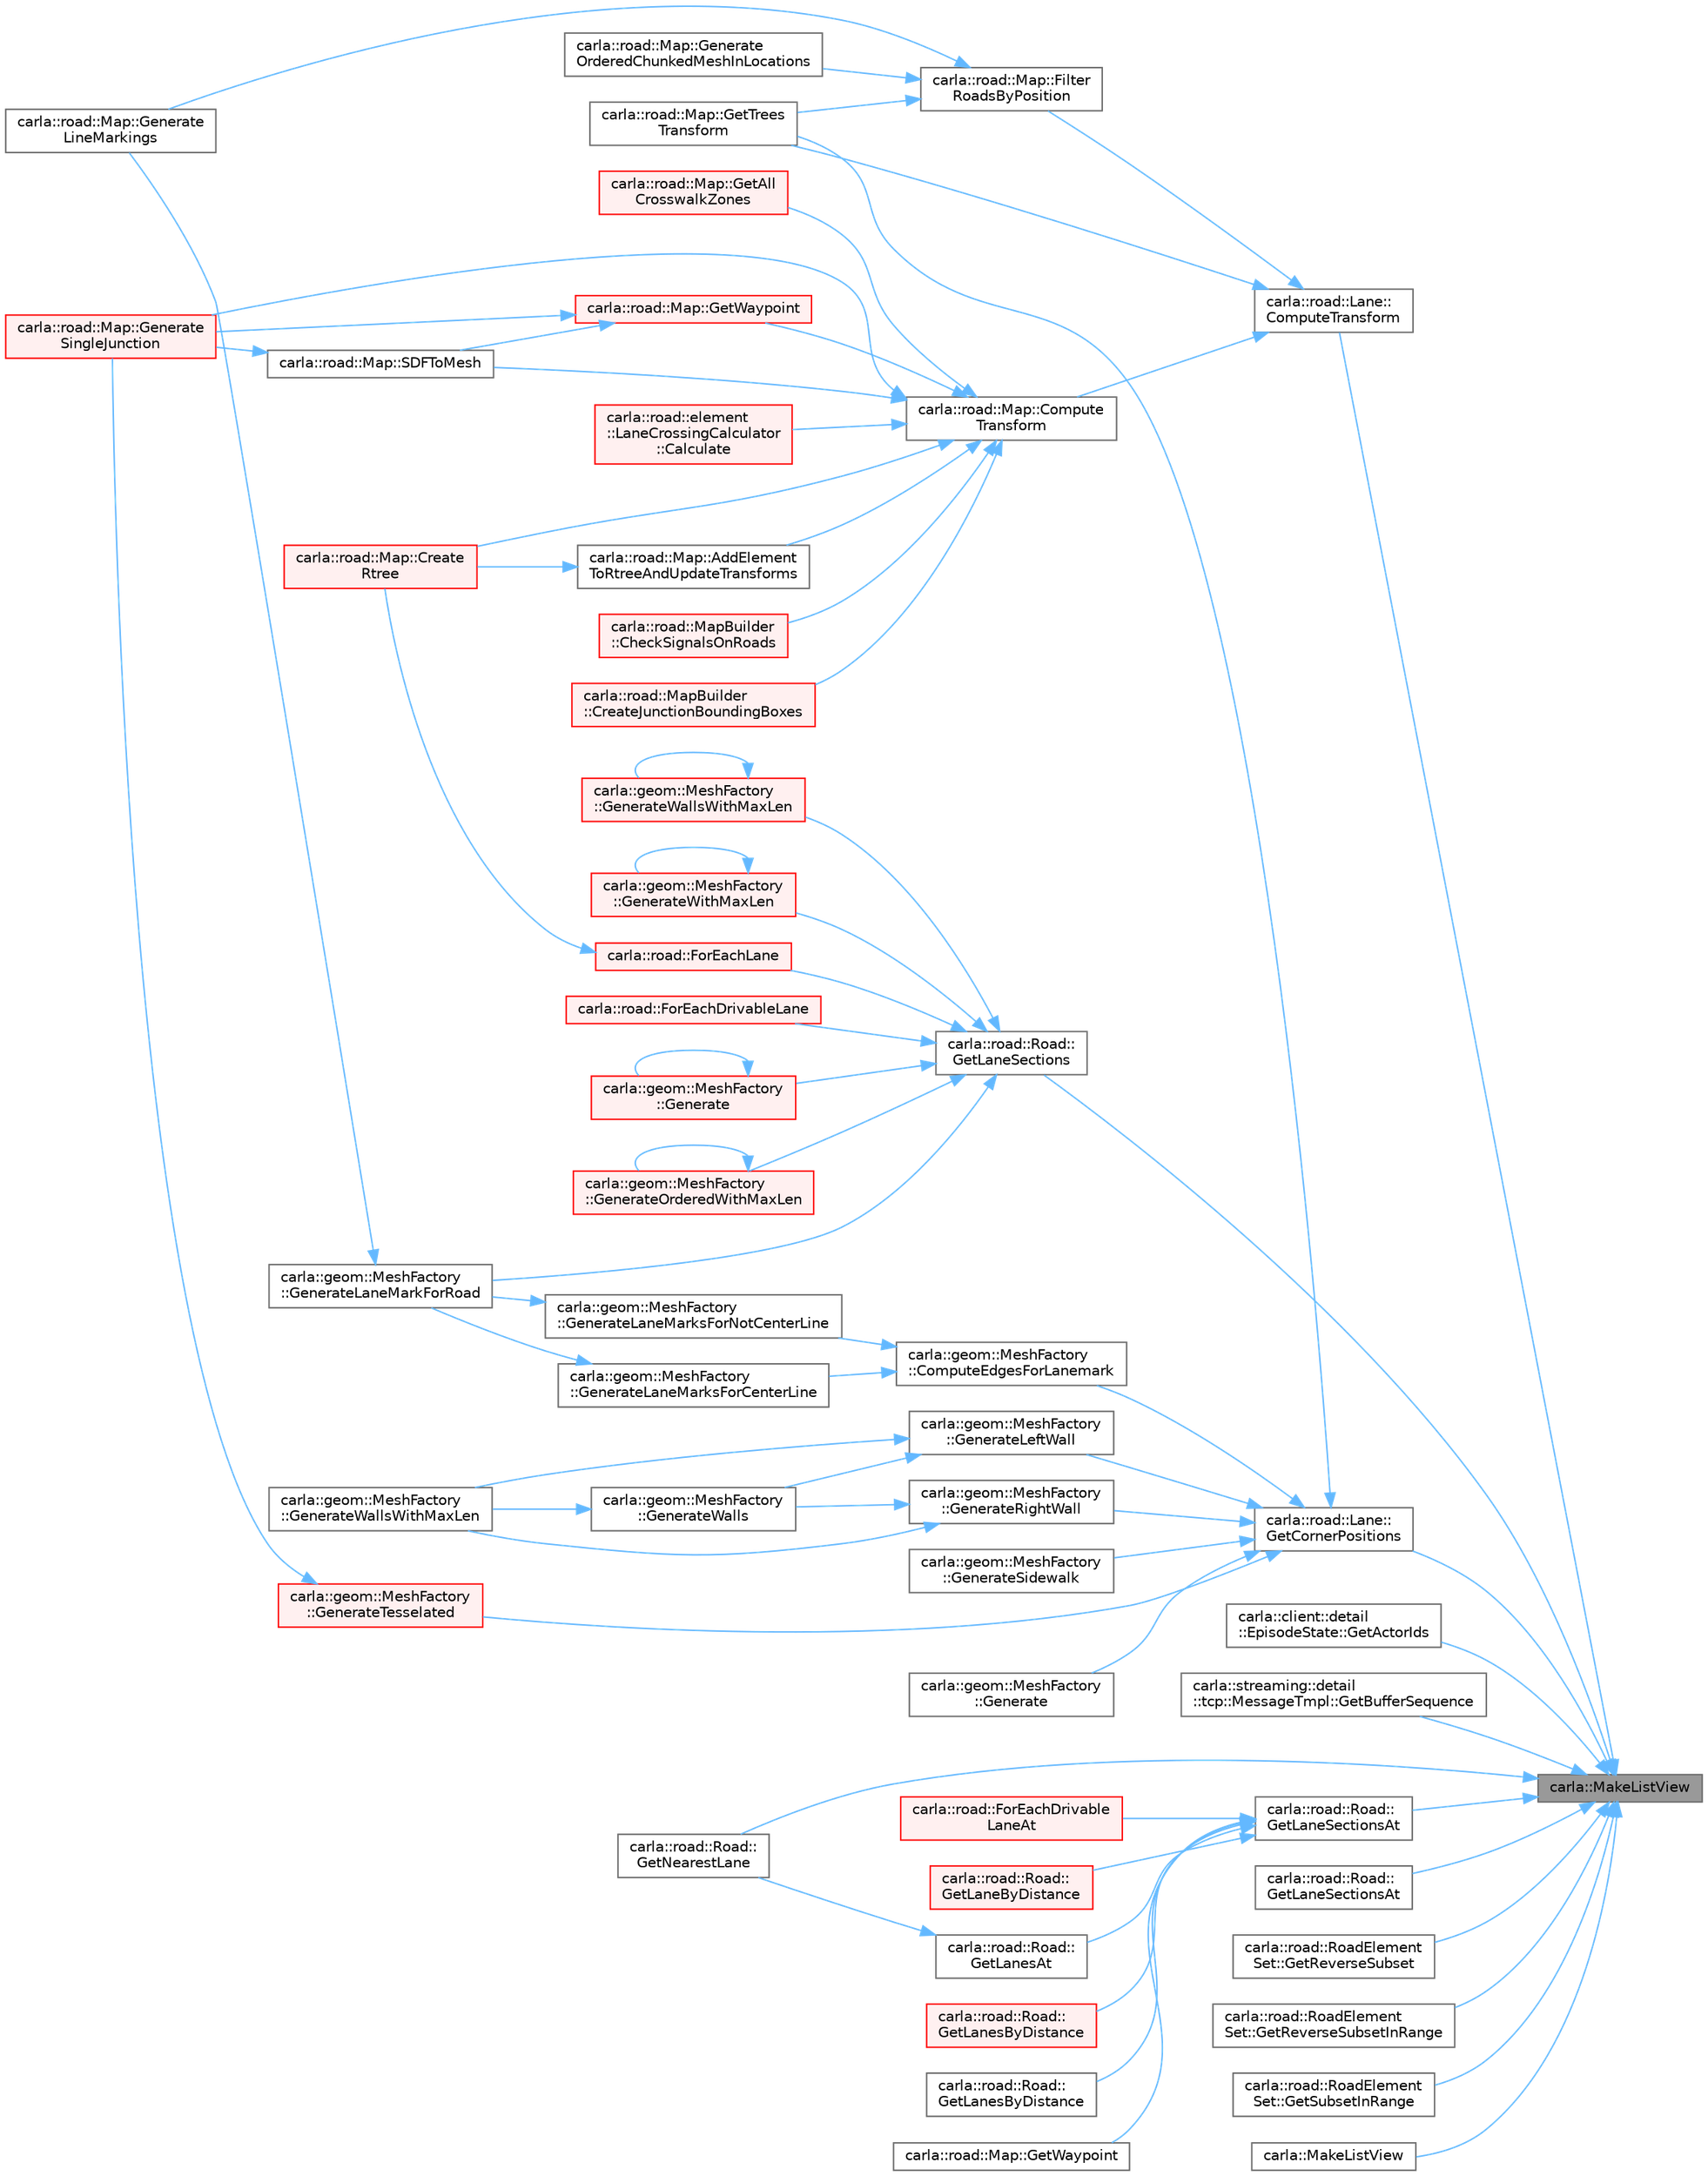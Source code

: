 digraph "carla::MakeListView"
{
 // INTERACTIVE_SVG=YES
 // LATEX_PDF_SIZE
  bgcolor="transparent";
  edge [fontname=Helvetica,fontsize=10,labelfontname=Helvetica,labelfontsize=10];
  node [fontname=Helvetica,fontsize=10,shape=box,height=0.2,width=0.4];
  rankdir="RL";
  Node1 [id="Node000001",label="carla::MakeListView",height=0.2,width=0.4,color="gray40", fillcolor="grey60", style="filled", fontcolor="black",tooltip=" "];
  Node1 -> Node2 [id="edge1_Node000001_Node000002",dir="back",color="steelblue1",style="solid",tooltip=" "];
  Node2 [id="Node000002",label="carla::road::Lane::\lComputeTransform",height=0.2,width=0.4,color="grey40", fillcolor="white", style="filled",URL="$df/d85/classcarla_1_1road_1_1Lane.html#a5b6a44fb0e0cd41e21557e93f913f45a",tooltip=" "];
  Node2 -> Node3 [id="edge2_Node000002_Node000003",dir="back",color="steelblue1",style="solid",tooltip=" "];
  Node3 [id="Node000003",label="carla::road::Map::Compute\lTransform",height=0.2,width=0.4,color="grey40", fillcolor="white", style="filled",URL="$d0/d34/classcarla_1_1road_1_1Map.html#ab92716131e75fa9760042389d14f56a2",tooltip=" "];
  Node3 -> Node4 [id="edge3_Node000003_Node000004",dir="back",color="steelblue1",style="solid",tooltip=" "];
  Node4 [id="Node000004",label="carla::road::Map::AddElement\lToRtreeAndUpdateTransforms",height=0.2,width=0.4,color="grey40", fillcolor="white", style="filled",URL="$d0/d34/classcarla_1_1road_1_1Map.html#a36af7faea3211dab99511c59e06c52c2",tooltip=" "];
  Node4 -> Node5 [id="edge4_Node000004_Node000005",dir="back",color="steelblue1",style="solid",tooltip=" "];
  Node5 [id="Node000005",label="carla::road::Map::Create\lRtree",height=0.2,width=0.4,color="red", fillcolor="#FFF0F0", style="filled",URL="$d0/d34/classcarla_1_1road_1_1Map.html#ad30ed42bc1a8089df7d63ec8cdfa3e72",tooltip=" "];
  Node3 -> Node7 [id="edge5_Node000003_Node000007",dir="back",color="steelblue1",style="solid",tooltip=" "];
  Node7 [id="Node000007",label="carla::road::element\l::LaneCrossingCalculator\l::Calculate",height=0.2,width=0.4,color="red", fillcolor="#FFF0F0", style="filled",URL="$d2/d60/classcarla_1_1road_1_1element_1_1LaneCrossingCalculator.html#a589511f573df9e9c46c55a7a46c02cd6",tooltip=" "];
  Node3 -> Node9 [id="edge6_Node000003_Node000009",dir="back",color="steelblue1",style="solid",tooltip=" "];
  Node9 [id="Node000009",label="carla::road::MapBuilder\l::CheckSignalsOnRoads",height=0.2,width=0.4,color="red", fillcolor="#FFF0F0", style="filled",URL="$de/d16/classcarla_1_1road_1_1MapBuilder.html#af3773de062a9e9aec4310f024f19ba28",tooltip="Checks signals overlapping driving lanes and emits a warning"];
  Node3 -> Node29 [id="edge7_Node000003_Node000029",dir="back",color="steelblue1",style="solid",tooltip=" "];
  Node29 [id="Node000029",label="carla::road::MapBuilder\l::CreateJunctionBoundingBoxes",height=0.2,width=0.4,color="red", fillcolor="#FFF0F0", style="filled",URL="$de/d16/classcarla_1_1road_1_1MapBuilder.html#ab0d9fe008defb1501769cf62f8cadf14",tooltip="Create the bounding boxes of each junction"];
  Node3 -> Node5 [id="edge8_Node000003_Node000005",dir="back",color="steelblue1",style="solid",tooltip=" "];
  Node3 -> Node30 [id="edge9_Node000003_Node000030",dir="back",color="steelblue1",style="solid",tooltip=" "];
  Node30 [id="Node000030",label="carla::road::Map::Generate\lSingleJunction",height=0.2,width=0.4,color="red", fillcolor="#FFF0F0", style="filled",URL="$d0/d34/classcarla_1_1road_1_1Map.html#accf4f345bb9db4bcd6cdd9e6fec322cc",tooltip=" "];
  Node3 -> Node33 [id="edge10_Node000003_Node000033",dir="back",color="steelblue1",style="solid",tooltip=" "];
  Node33 [id="Node000033",label="carla::road::Map::GetAll\lCrosswalkZones",height=0.2,width=0.4,color="red", fillcolor="#FFF0F0", style="filled",URL="$d0/d34/classcarla_1_1road_1_1Map.html#ad5c36d945ee852b47b55e7d3210a20d0",tooltip="Returns a list of locations defining 2d areas, when a location is repeated an area is finished"];
  Node3 -> Node35 [id="edge11_Node000003_Node000035",dir="back",color="steelblue1",style="solid",tooltip=" "];
  Node35 [id="Node000035",label="carla::road::Map::GetWaypoint",height=0.2,width=0.4,color="red", fillcolor="#FFF0F0", style="filled",URL="$d0/d34/classcarla_1_1road_1_1Map.html#a39f0ccacb98f62b339de96c69621543b",tooltip=" "];
  Node35 -> Node30 [id="edge12_Node000035_Node000030",dir="back",color="steelblue1",style="solid",tooltip=" "];
  Node35 -> Node38 [id="edge13_Node000035_Node000038",dir="back",color="steelblue1",style="solid",tooltip=" "];
  Node38 [id="Node000038",label="carla::road::Map::SDFToMesh",height=0.2,width=0.4,color="grey40", fillcolor="white", style="filled",URL="$d0/d34/classcarla_1_1road_1_1Map.html#a1653a470bdf6e93b0471773b2e079847",tooltip=" "];
  Node38 -> Node30 [id="edge14_Node000038_Node000030",dir="back",color="steelblue1",style="solid",tooltip=" "];
  Node3 -> Node38 [id="edge15_Node000003_Node000038",dir="back",color="steelblue1",style="solid",tooltip=" "];
  Node2 -> Node39 [id="edge16_Node000002_Node000039",dir="back",color="steelblue1",style="solid",tooltip=" "];
  Node39 [id="Node000039",label="carla::road::Map::Filter\lRoadsByPosition",height=0.2,width=0.4,color="grey40", fillcolor="white", style="filled",URL="$d0/d34/classcarla_1_1road_1_1Map.html#a3552f28db07d8de3e0a41d693412171e",tooltip=" "];
  Node39 -> Node40 [id="edge17_Node000039_Node000040",dir="back",color="steelblue1",style="solid",tooltip=" "];
  Node40 [id="Node000040",label="carla::road::Map::Generate\lLineMarkings",height=0.2,width=0.4,color="grey40", fillcolor="white", style="filled",URL="$d0/d34/classcarla_1_1road_1_1Map.html#ad84d5990ccd301600bdf6863ed04dcdd",tooltip="Buids a list of meshes related with LineMarkings"];
  Node39 -> Node32 [id="edge18_Node000039_Node000032",dir="back",color="steelblue1",style="solid",tooltip=" "];
  Node32 [id="Node000032",label="carla::road::Map::Generate\lOrderedChunkedMeshInLocations",height=0.2,width=0.4,color="grey40", fillcolor="white", style="filled",URL="$d0/d34/classcarla_1_1road_1_1Map.html#ac77235567699cc2853177c441390fd14",tooltip=" "];
  Node39 -> Node41 [id="edge19_Node000039_Node000041",dir="back",color="steelblue1",style="solid",tooltip=" "];
  Node41 [id="Node000041",label="carla::road::Map::GetTrees\lTransform",height=0.2,width=0.4,color="grey40", fillcolor="white", style="filled",URL="$d0/d34/classcarla_1_1road_1_1Map.html#a17e65cd8e5fb3d61bf5a732bf225710d",tooltip=" "];
  Node2 -> Node41 [id="edge20_Node000002_Node000041",dir="back",color="steelblue1",style="solid",tooltip=" "];
  Node1 -> Node42 [id="edge21_Node000001_Node000042",dir="back",color="steelblue1",style="solid",tooltip=" "];
  Node42 [id="Node000042",label="carla::client::detail\l::EpisodeState::GetActorIds",height=0.2,width=0.4,color="grey40", fillcolor="white", style="filled",URL="$d5/dbf/classcarla_1_1client_1_1detail_1_1EpisodeState.html#ab78b332a9f57210591809e0559cd2d9e",tooltip=" "];
  Node1 -> Node43 [id="edge22_Node000001_Node000043",dir="back",color="steelblue1",style="solid",tooltip=" "];
  Node43 [id="Node000043",label="carla::streaming::detail\l::tcp::MessageTmpl::GetBufferSequence",height=0.2,width=0.4,color="grey40", fillcolor="white", style="filled",URL="$db/df7/classcarla_1_1streaming_1_1detail_1_1tcp_1_1MessageTmpl.html#a4e8a9b2432b3522d3ac151f2e4c63965",tooltip=" "];
  Node1 -> Node44 [id="edge23_Node000001_Node000044",dir="back",color="steelblue1",style="solid",tooltip=" "];
  Node44 [id="Node000044",label="carla::road::Lane::\lGetCornerPositions",height=0.2,width=0.4,color="grey40", fillcolor="white", style="filled",URL="$df/d85/classcarla_1_1road_1_1Lane.html#ae0d376fa422b14e54af3a702e1b8385a",tooltip="Computes the location of the edges given a s"];
  Node44 -> Node45 [id="edge24_Node000044_Node000045",dir="back",color="steelblue1",style="solid",tooltip=" "];
  Node45 [id="Node000045",label="carla::geom::MeshFactory\l::ComputeEdgesForLanemark",height=0.2,width=0.4,color="grey40", fillcolor="white", style="filled",URL="$d6/d3d/classcarla_1_1geom_1_1MeshFactory.html#a512234aafe71530fd0cff32d9a27a4e4",tooltip=" "];
  Node45 -> Node46 [id="edge25_Node000045_Node000046",dir="back",color="steelblue1",style="solid",tooltip=" "];
  Node46 [id="Node000046",label="carla::geom::MeshFactory\l::GenerateLaneMarksForCenterLine",height=0.2,width=0.4,color="grey40", fillcolor="white", style="filled",URL="$d6/d3d/classcarla_1_1geom_1_1MeshFactory.html#a5744e75d34e0a3514892d4a9b7906652",tooltip=" "];
  Node46 -> Node47 [id="edge26_Node000046_Node000047",dir="back",color="steelblue1",style="solid",tooltip=" "];
  Node47 [id="Node000047",label="carla::geom::MeshFactory\l::GenerateLaneMarkForRoad",height=0.2,width=0.4,color="grey40", fillcolor="white", style="filled",URL="$d6/d3d/classcarla_1_1geom_1_1MeshFactory.html#a6228f1a0673c73589a0816085fbc2900",tooltip=" "];
  Node47 -> Node40 [id="edge27_Node000047_Node000040",dir="back",color="steelblue1",style="solid",tooltip=" "];
  Node45 -> Node48 [id="edge28_Node000045_Node000048",dir="back",color="steelblue1",style="solid",tooltip=" "];
  Node48 [id="Node000048",label="carla::geom::MeshFactory\l::GenerateLaneMarksForNotCenterLine",height=0.2,width=0.4,color="grey40", fillcolor="white", style="filled",URL="$d6/d3d/classcarla_1_1geom_1_1MeshFactory.html#aad2ea408b3032e959e384431becd860b",tooltip=" "];
  Node48 -> Node47 [id="edge29_Node000048_Node000047",dir="back",color="steelblue1",style="solid",tooltip=" "];
  Node44 -> Node49 [id="edge30_Node000044_Node000049",dir="back",color="steelblue1",style="solid",tooltip=" "];
  Node49 [id="Node000049",label="carla::geom::MeshFactory\l::Generate",height=0.2,width=0.4,color="grey40", fillcolor="white", style="filled",URL="$d6/d3d/classcarla_1_1geom_1_1MeshFactory.html#a1e3c826505f82d1ddffd9f40c39cfa2a",tooltip="Generates a mesh that defines a lane from a given s start and end"];
  Node44 -> Node50 [id="edge31_Node000044_Node000050",dir="back",color="steelblue1",style="solid",tooltip=" "];
  Node50 [id="Node000050",label="carla::geom::MeshFactory\l::GenerateLeftWall",height=0.2,width=0.4,color="grey40", fillcolor="white", style="filled",URL="$d6/d3d/classcarla_1_1geom_1_1MeshFactory.html#a202f9750d3be15d0af4b42b3a90f3662",tooltip="Generates a wall-like mesh at the left side of the lane"];
  Node50 -> Node51 [id="edge32_Node000050_Node000051",dir="back",color="steelblue1",style="solid",tooltip=" "];
  Node51 [id="Node000051",label="carla::geom::MeshFactory\l::GenerateWalls",height=0.2,width=0.4,color="grey40", fillcolor="white", style="filled",URL="$d6/d3d/classcarla_1_1geom_1_1MeshFactory.html#aec242ce8214cea646ba254c0cfc0176a",tooltip="Genrates a mesh representing a wall on the road corners to avoid cars falling down"];
  Node51 -> Node52 [id="edge33_Node000051_Node000052",dir="back",color="steelblue1",style="solid",tooltip=" "];
  Node52 [id="Node000052",label="carla::geom::MeshFactory\l::GenerateWallsWithMaxLen",height=0.2,width=0.4,color="grey40", fillcolor="white", style="filled",URL="$d6/d3d/classcarla_1_1geom_1_1MeshFactory.html#a5588f2f98ea42ade1082db0ef1c8ce7b",tooltip="Generates a list of meshes that defines a lane_section safety wall with a maximum length"];
  Node50 -> Node52 [id="edge34_Node000050_Node000052",dir="back",color="steelblue1",style="solid",tooltip=" "];
  Node44 -> Node53 [id="edge35_Node000044_Node000053",dir="back",color="steelblue1",style="solid",tooltip=" "];
  Node53 [id="Node000053",label="carla::geom::MeshFactory\l::GenerateRightWall",height=0.2,width=0.4,color="grey40", fillcolor="white", style="filled",URL="$d6/d3d/classcarla_1_1geom_1_1MeshFactory.html#a11c673db2f69ad3c21ebba4d068b8c6c",tooltip="Generates a wall-like mesh at the right side of the lane"];
  Node53 -> Node51 [id="edge36_Node000053_Node000051",dir="back",color="steelblue1",style="solid",tooltip=" "];
  Node53 -> Node52 [id="edge37_Node000053_Node000052",dir="back",color="steelblue1",style="solid",tooltip=" "];
  Node44 -> Node54 [id="edge38_Node000044_Node000054",dir="back",color="steelblue1",style="solid",tooltip=" "];
  Node54 [id="Node000054",label="carla::geom::MeshFactory\l::GenerateSidewalk",height=0.2,width=0.4,color="grey40", fillcolor="white", style="filled",URL="$d6/d3d/classcarla_1_1geom_1_1MeshFactory.html#a307f715a3e409fd5db0ce50f45c40478",tooltip=" "];
  Node44 -> Node55 [id="edge39_Node000044_Node000055",dir="back",color="steelblue1",style="solid",tooltip=" "];
  Node55 [id="Node000055",label="carla::geom::MeshFactory\l::GenerateTesselated",height=0.2,width=0.4,color="red", fillcolor="#FFF0F0", style="filled",URL="$d6/d3d/classcarla_1_1geom_1_1MeshFactory.html#ae26205cfd730254bb1a35302386b497f",tooltip="Generates a mesh that defines a lane from a given s start and end with bigger tesselation"];
  Node55 -> Node30 [id="edge40_Node000055_Node000030",dir="back",color="steelblue1",style="solid",tooltip=" "];
  Node44 -> Node41 [id="edge41_Node000044_Node000041",dir="back",color="steelblue1",style="solid",tooltip=" "];
  Node1 -> Node59 [id="edge42_Node000001_Node000059",dir="back",color="steelblue1",style="solid",tooltip=" "];
  Node59 [id="Node000059",label="carla::road::Road::\lGetLaneSections",height=0.2,width=0.4,color="grey40", fillcolor="white", style="filled",URL="$dd/de6/classcarla_1_1road_1_1Road.html#a80c9aa97b820970de38f168c1a7c5a02",tooltip=" "];
  Node59 -> Node60 [id="edge43_Node000059_Node000060",dir="back",color="steelblue1",style="solid",tooltip=" "];
  Node60 [id="Node000060",label="carla::road::ForEachDrivableLane",height=0.2,width=0.4,color="red", fillcolor="#FFF0F0", style="filled",URL="$de/d26/namespacecarla_1_1road.html#a3a42ef4bdbd89afe9f2ca742b102a288",tooltip="Return a waypoint for each drivable lane on each lane section of road."];
  Node59 -> Node61 [id="edge44_Node000059_Node000061",dir="back",color="steelblue1",style="solid",tooltip=" "];
  Node61 [id="Node000061",label="carla::road::ForEachLane",height=0.2,width=0.4,color="red", fillcolor="#FFF0F0", style="filled",URL="$de/d26/namespacecarla_1_1road.html#a97ff50680bcc7e2ebdbb158005526b6e",tooltip="Return a waypoint for each lane of the specified type on each lane section of road."];
  Node61 -> Node5 [id="edge45_Node000061_Node000005",dir="back",color="steelblue1",style="solid",tooltip=" "];
  Node59 -> Node63 [id="edge46_Node000059_Node000063",dir="back",color="steelblue1",style="solid",tooltip=" "];
  Node63 [id="Node000063",label="carla::geom::MeshFactory\l::Generate",height=0.2,width=0.4,color="red", fillcolor="#FFF0F0", style="filled",URL="$d6/d3d/classcarla_1_1geom_1_1MeshFactory.html#a7d1496ea84aecdf1fd4fe405a2c4da6c",tooltip="Generates a mesh that defines a road"];
  Node63 -> Node63 [id="edge47_Node000063_Node000063",dir="back",color="steelblue1",style="solid",tooltip=" "];
  Node59 -> Node47 [id="edge48_Node000059_Node000047",dir="back",color="steelblue1",style="solid",tooltip=" "];
  Node59 -> Node69 [id="edge49_Node000059_Node000069",dir="back",color="steelblue1",style="solid",tooltip=" "];
  Node69 [id="Node000069",label="carla::geom::MeshFactory\l::GenerateOrderedWithMaxLen",height=0.2,width=0.4,color="red", fillcolor="#FFF0F0", style="filled",URL="$d6/d3d/classcarla_1_1geom_1_1MeshFactory.html#ae664312708449aa9f126ac91cf44c6b6",tooltip="Generates a list of meshes that defines a road with a maximum length"];
  Node69 -> Node69 [id="edge50_Node000069_Node000069",dir="back",color="steelblue1",style="solid",tooltip=" "];
  Node59 -> Node72 [id="edge51_Node000059_Node000072",dir="back",color="steelblue1",style="solid",tooltip=" "];
  Node72 [id="Node000072",label="carla::geom::MeshFactory\l::GenerateWallsWithMaxLen",height=0.2,width=0.4,color="red", fillcolor="#FFF0F0", style="filled",URL="$d6/d3d/classcarla_1_1geom_1_1MeshFactory.html#a5bb7825a0c5633404a348ccddcce20f7",tooltip="Generates a list of meshes that defines a road safety wall with a maximum length"];
  Node72 -> Node72 [id="edge52_Node000072_Node000072",dir="back",color="steelblue1",style="solid",tooltip=" "];
  Node59 -> Node74 [id="edge53_Node000059_Node000074",dir="back",color="steelblue1",style="solid",tooltip=" "];
  Node74 [id="Node000074",label="carla::geom::MeshFactory\l::GenerateWithMaxLen",height=0.2,width=0.4,color="red", fillcolor="#FFF0F0", style="filled",URL="$d6/d3d/classcarla_1_1geom_1_1MeshFactory.html#ae4ed344f3d9ed1020d78d720400bbc3a",tooltip="Generates a list of meshes that defines a road with a maximum length"];
  Node74 -> Node74 [id="edge54_Node000074_Node000074",dir="back",color="steelblue1",style="solid",tooltip=" "];
  Node1 -> Node75 [id="edge55_Node000001_Node000075",dir="back",color="steelblue1",style="solid",tooltip=" "];
  Node75 [id="Node000075",label="carla::road::Road::\lGetLaneSectionsAt",height=0.2,width=0.4,color="grey40", fillcolor="white", style="filled",URL="$dd/de6/classcarla_1_1road_1_1Road.html#aa7ef154cb2573a6a01138abd66d38d83",tooltip=" "];
  Node75 -> Node76 [id="edge56_Node000075_Node000076",dir="back",color="steelblue1",style="solid",tooltip=" "];
  Node76 [id="Node000076",label="carla::road::ForEachDrivable\lLaneAt",height=0.2,width=0.4,color="red", fillcolor="#FFF0F0", style="filled",URL="$de/d26/namespacecarla_1_1road.html#a849b3a1a27392303ff947dcf312f1fd3",tooltip="Return a waypoint for each drivable lane at distance on road."];
  Node75 -> Node78 [id="edge57_Node000075_Node000078",dir="back",color="steelblue1",style="solid",tooltip=" "];
  Node78 [id="Node000078",label="carla::road::Road::\lGetLaneByDistance",height=0.2,width=0.4,color="red", fillcolor="#FFF0F0", style="filled",URL="$dd/de6/classcarla_1_1road_1_1Road.html#aa50c6bda434b04c6adb0fca5a26df4a9",tooltip=" "];
  Node75 -> Node83 [id="edge58_Node000075_Node000083",dir="back",color="steelblue1",style="solid",tooltip=" "];
  Node83 [id="Node000083",label="carla::road::Road::\lGetLanesAt",height=0.2,width=0.4,color="grey40", fillcolor="white", style="filled",URL="$dd/de6/classcarla_1_1road_1_1Road.html#a6134bb923498e21fb6f52ccd5a929227",tooltip="Get all lanes at a given s"];
  Node83 -> Node84 [id="edge59_Node000083_Node000084",dir="back",color="steelblue1",style="solid",tooltip=" "];
  Node84 [id="Node000084",label="carla::road::Road::\lGetNearestLane",height=0.2,width=0.4,color="grey40", fillcolor="white", style="filled",URL="$dd/de6/classcarla_1_1road_1_1Road.html#ab2b49cb7ce0697c34d49e20dfa40692b",tooltip="Returns a pointer to the nearest lane, given s relative to Road and a location"];
  Node75 -> Node85 [id="edge60_Node000075_Node000085",dir="back",color="steelblue1",style="solid",tooltip=" "];
  Node85 [id="Node000085",label="carla::road::Road::\lGetLanesByDistance",height=0.2,width=0.4,color="red", fillcolor="#FFF0F0", style="filled",URL="$dd/de6/classcarla_1_1road_1_1Road.html#acbea6fe4d600f5f2a84d7ae16390aee3",tooltip="Get all lanes from all lane sections in a specific s"];
  Node75 -> Node88 [id="edge61_Node000075_Node000088",dir="back",color="steelblue1",style="solid",tooltip=" "];
  Node88 [id="Node000088",label="carla::road::Road::\lGetLanesByDistance",height=0.2,width=0.4,color="grey40", fillcolor="white", style="filled",URL="$dd/de6/classcarla_1_1road_1_1Road.html#a3f02896cf7509d06fd4cec545fadbb3b",tooltip=" "];
  Node75 -> Node89 [id="edge62_Node000075_Node000089",dir="back",color="steelblue1",style="solid",tooltip=" "];
  Node89 [id="Node000089",label="carla::road::Map::GetWaypoint",height=0.2,width=0.4,color="grey40", fillcolor="white", style="filled",URL="$d0/d34/classcarla_1_1road_1_1Map.html#a7bb453144d7525b90e71f7358cc2015b",tooltip=" "];
  Node1 -> Node90 [id="edge63_Node000001_Node000090",dir="back",color="steelblue1",style="solid",tooltip=" "];
  Node90 [id="Node000090",label="carla::road::Road::\lGetLaneSectionsAt",height=0.2,width=0.4,color="grey40", fillcolor="white", style="filled",URL="$dd/de6/classcarla_1_1road_1_1Road.html#abae111f036e740f8be39db76bf24cd67",tooltip=" "];
  Node1 -> Node84 [id="edge64_Node000001_Node000084",dir="back",color="steelblue1",style="solid",tooltip=" "];
  Node1 -> Node91 [id="edge65_Node000001_Node000091",dir="back",color="steelblue1",style="solid",tooltip=" "];
  Node91 [id="Node000091",label="carla::road::RoadElement\lSet::GetReverseSubset",height=0.2,width=0.4,color="grey40", fillcolor="white", style="filled",URL="$dc/dcf/classcarla_1_1road_1_1RoadElementSet.html#ae868943dc543197fae1a6ca517c3a821",tooltip="Return a reversed list of elements that have key value GetDistance() <= s."];
  Node1 -> Node92 [id="edge66_Node000001_Node000092",dir="back",color="steelblue1",style="solid",tooltip=" "];
  Node92 [id="Node000092",label="carla::road::RoadElement\lSet::GetReverseSubsetInRange",height=0.2,width=0.4,color="grey40", fillcolor="white", style="filled",URL="$dc/dcf/classcarla_1_1road_1_1RoadElementSet.html#ac51b76a37289ab8de642288f7eaeb808",tooltip=" "];
  Node1 -> Node93 [id="edge67_Node000001_Node000093",dir="back",color="steelblue1",style="solid",tooltip=" "];
  Node93 [id="Node000093",label="carla::road::RoadElement\lSet::GetSubsetInRange",height=0.2,width=0.4,color="grey40", fillcolor="white", style="filled",URL="$dc/dcf/classcarla_1_1road_1_1RoadElementSet.html#a78fab095d3a68bb518e82888791f1b68",tooltip="Return a list of elements that have a key value in the range [min_k, max_k]"];
  Node1 -> Node94 [id="edge68_Node000001_Node000094",dir="back",color="steelblue1",style="solid",tooltip=" "];
  Node94 [id="Node000094",label="carla::MakeListView",height=0.2,width=0.4,color="grey40", fillcolor="white", style="filled",URL="$d9/d36/namespacecarla.html#a97c96183bb465c188d03ff5d3b237972",tooltip=" "];
}
